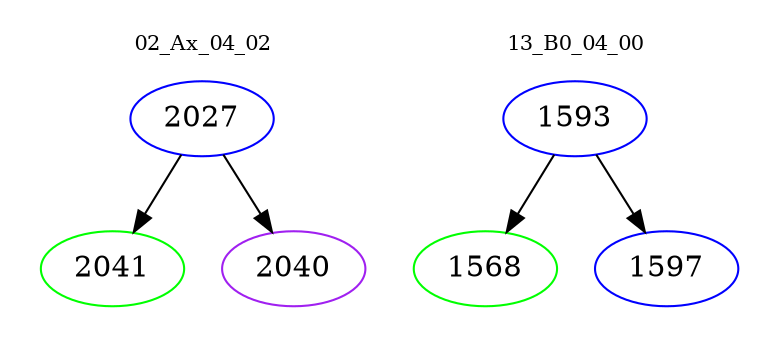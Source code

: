 digraph{
subgraph cluster_0 {
color = white
label = "02_Ax_04_02";
fontsize=10;
T0_2027 [label="2027", color="blue"]
T0_2027 -> T0_2041 [color="black"]
T0_2041 [label="2041", color="green"]
T0_2027 -> T0_2040 [color="black"]
T0_2040 [label="2040", color="purple"]
}
subgraph cluster_1 {
color = white
label = "13_B0_04_00";
fontsize=10;
T1_1593 [label="1593", color="blue"]
T1_1593 -> T1_1568 [color="black"]
T1_1568 [label="1568", color="green"]
T1_1593 -> T1_1597 [color="black"]
T1_1597 [label="1597", color="blue"]
}
}
